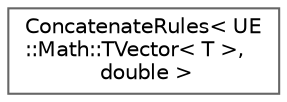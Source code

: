 digraph "Graphical Class Hierarchy"
{
 // INTERACTIVE_SVG=YES
 // LATEX_PDF_SIZE
  bgcolor="transparent";
  edge [fontname=Helvetica,fontsize=10,labelfontname=Helvetica,labelfontsize=10];
  node [fontname=Helvetica,fontsize=10,shape=box,height=0.2,width=0.4];
  rankdir="LR";
  Node0 [id="Node000000",label="ConcatenateRules\< UE\l::Math::TVector\< T \>,\l double \>",height=0.2,width=0.4,color="grey40", fillcolor="white", style="filled",URL="$dc/dc8/structConcatenateRules_3_01UE_1_1Math_1_1TVector_3_01T_01_4_00_01double_01_4.html",tooltip=" "];
}
